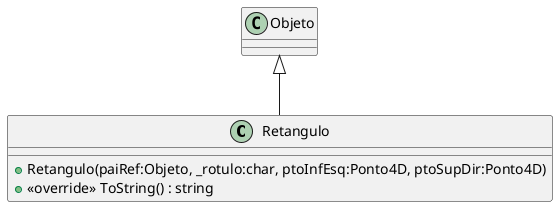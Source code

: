 @startuml
class Retangulo {
    + Retangulo(paiRef:Objeto, _rotulo:char, ptoInfEsq:Ponto4D, ptoSupDir:Ponto4D)
    + <<override>> ToString() : string
}
Objeto <|-- Retangulo
@enduml
